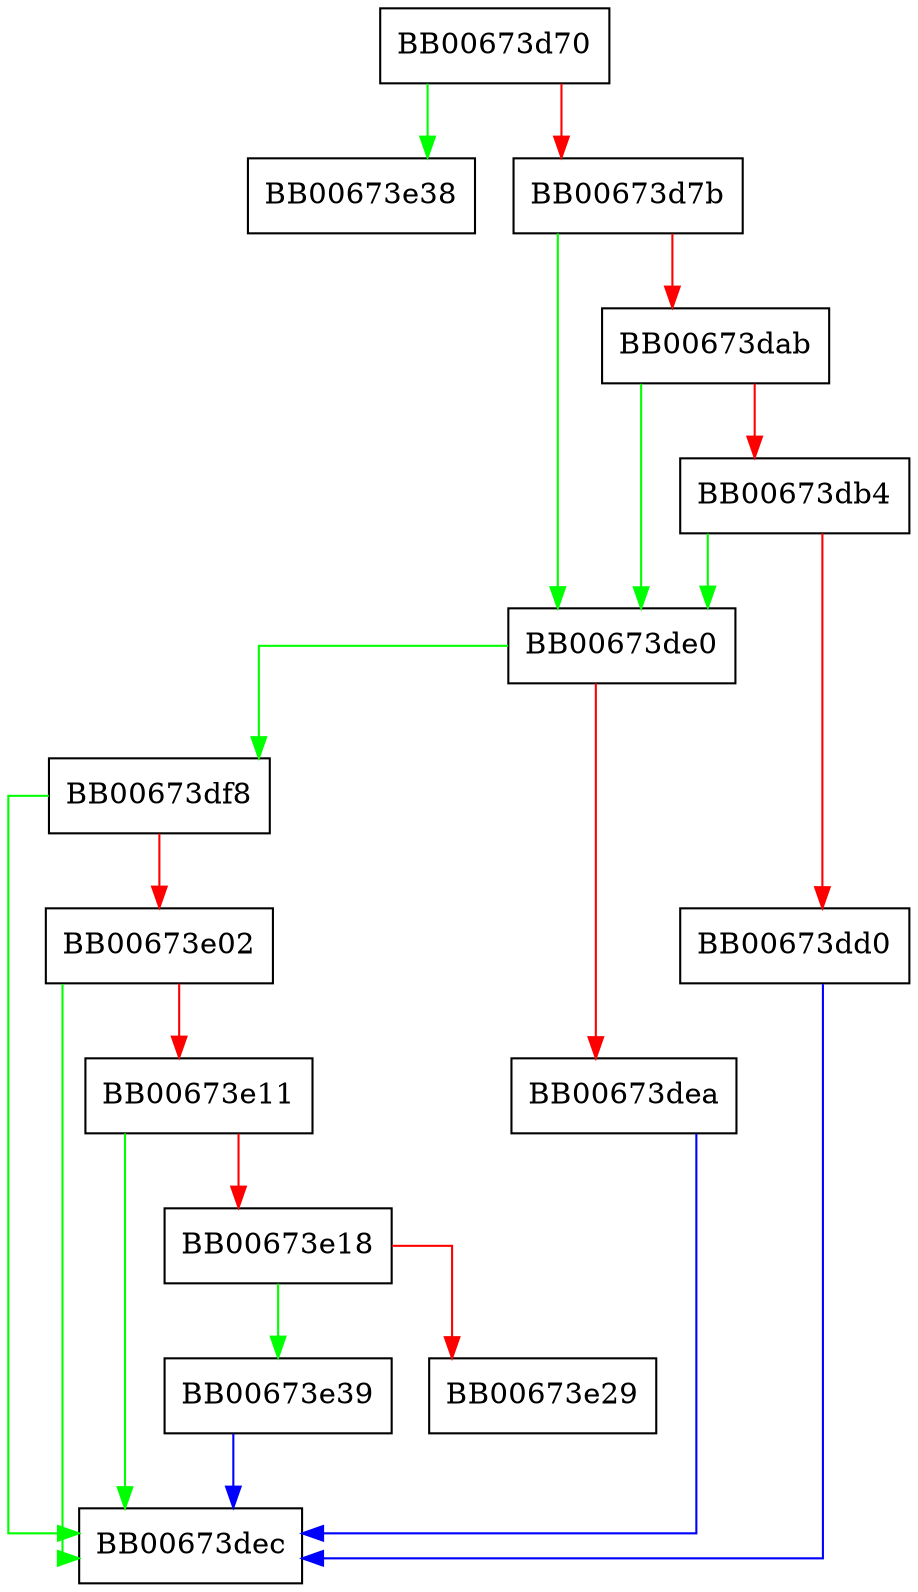 digraph X509_cmp {
  node [shape="box"];
  graph [splines=ortho];
  BB00673d70 -> BB00673e38 [color="green"];
  BB00673d70 -> BB00673d7b [color="red"];
  BB00673d7b -> BB00673de0 [color="green"];
  BB00673d7b -> BB00673dab [color="red"];
  BB00673dab -> BB00673de0 [color="green"];
  BB00673dab -> BB00673db4 [color="red"];
  BB00673db4 -> BB00673de0 [color="green"];
  BB00673db4 -> BB00673dd0 [color="red"];
  BB00673dd0 -> BB00673dec [color="blue"];
  BB00673de0 -> BB00673df8 [color="green"];
  BB00673de0 -> BB00673dea [color="red"];
  BB00673dea -> BB00673dec [color="blue"];
  BB00673df8 -> BB00673dec [color="green"];
  BB00673df8 -> BB00673e02 [color="red"];
  BB00673e02 -> BB00673dec [color="green"];
  BB00673e02 -> BB00673e11 [color="red"];
  BB00673e11 -> BB00673dec [color="green"];
  BB00673e11 -> BB00673e18 [color="red"];
  BB00673e18 -> BB00673e39 [color="green"];
  BB00673e18 -> BB00673e29 [color="red"];
  BB00673e39 -> BB00673dec [color="blue"];
}